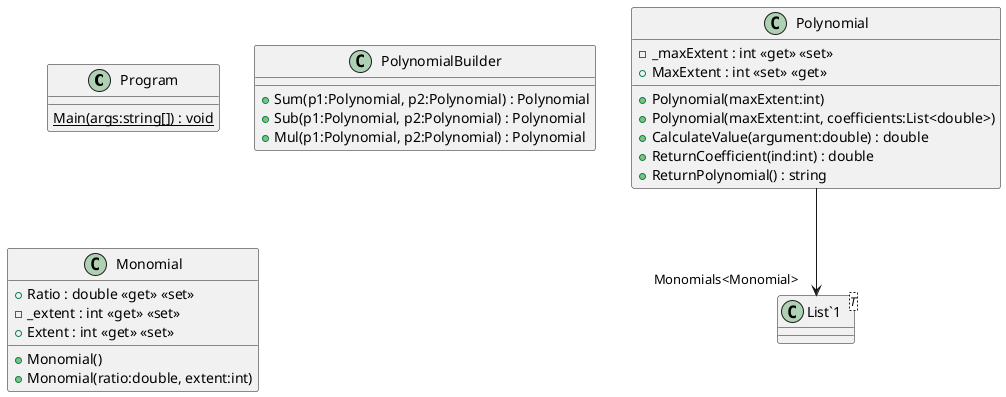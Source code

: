 @startuml
class Program {
    {static} Main(args:string[]) : void
}
class PolynomialBuilder {
    + Sum(p1:Polynomial, p2:Polynomial) : Polynomial
    + Sub(p1:Polynomial, p2:Polynomial) : Polynomial
    + Mul(p1:Polynomial, p2:Polynomial) : Polynomial
}
class Monomial {
    + Monomial()
    + Monomial(ratio:double, extent:int)
    + Ratio : double <<get>> <<set>>
    - _extent : int <<get>> <<set>>
    + Extent : int <<get>> <<set>>
}
class Polynomial {
    - _maxExtent : int <<get>> <<set>>
    + MaxExtent : int <<set>> <<get>>
    + Polynomial(maxExtent:int)
    + Polynomial(maxExtent:int, coefficients:List<double>)
    + CalculateValue(argument:double) : double
    + ReturnCoefficient(ind:int) : double
    + ReturnPolynomial() : string
}
class "List`1"<T> {
}
Polynomial --> "Monomials<Monomial>" "List`1"
@enduml
